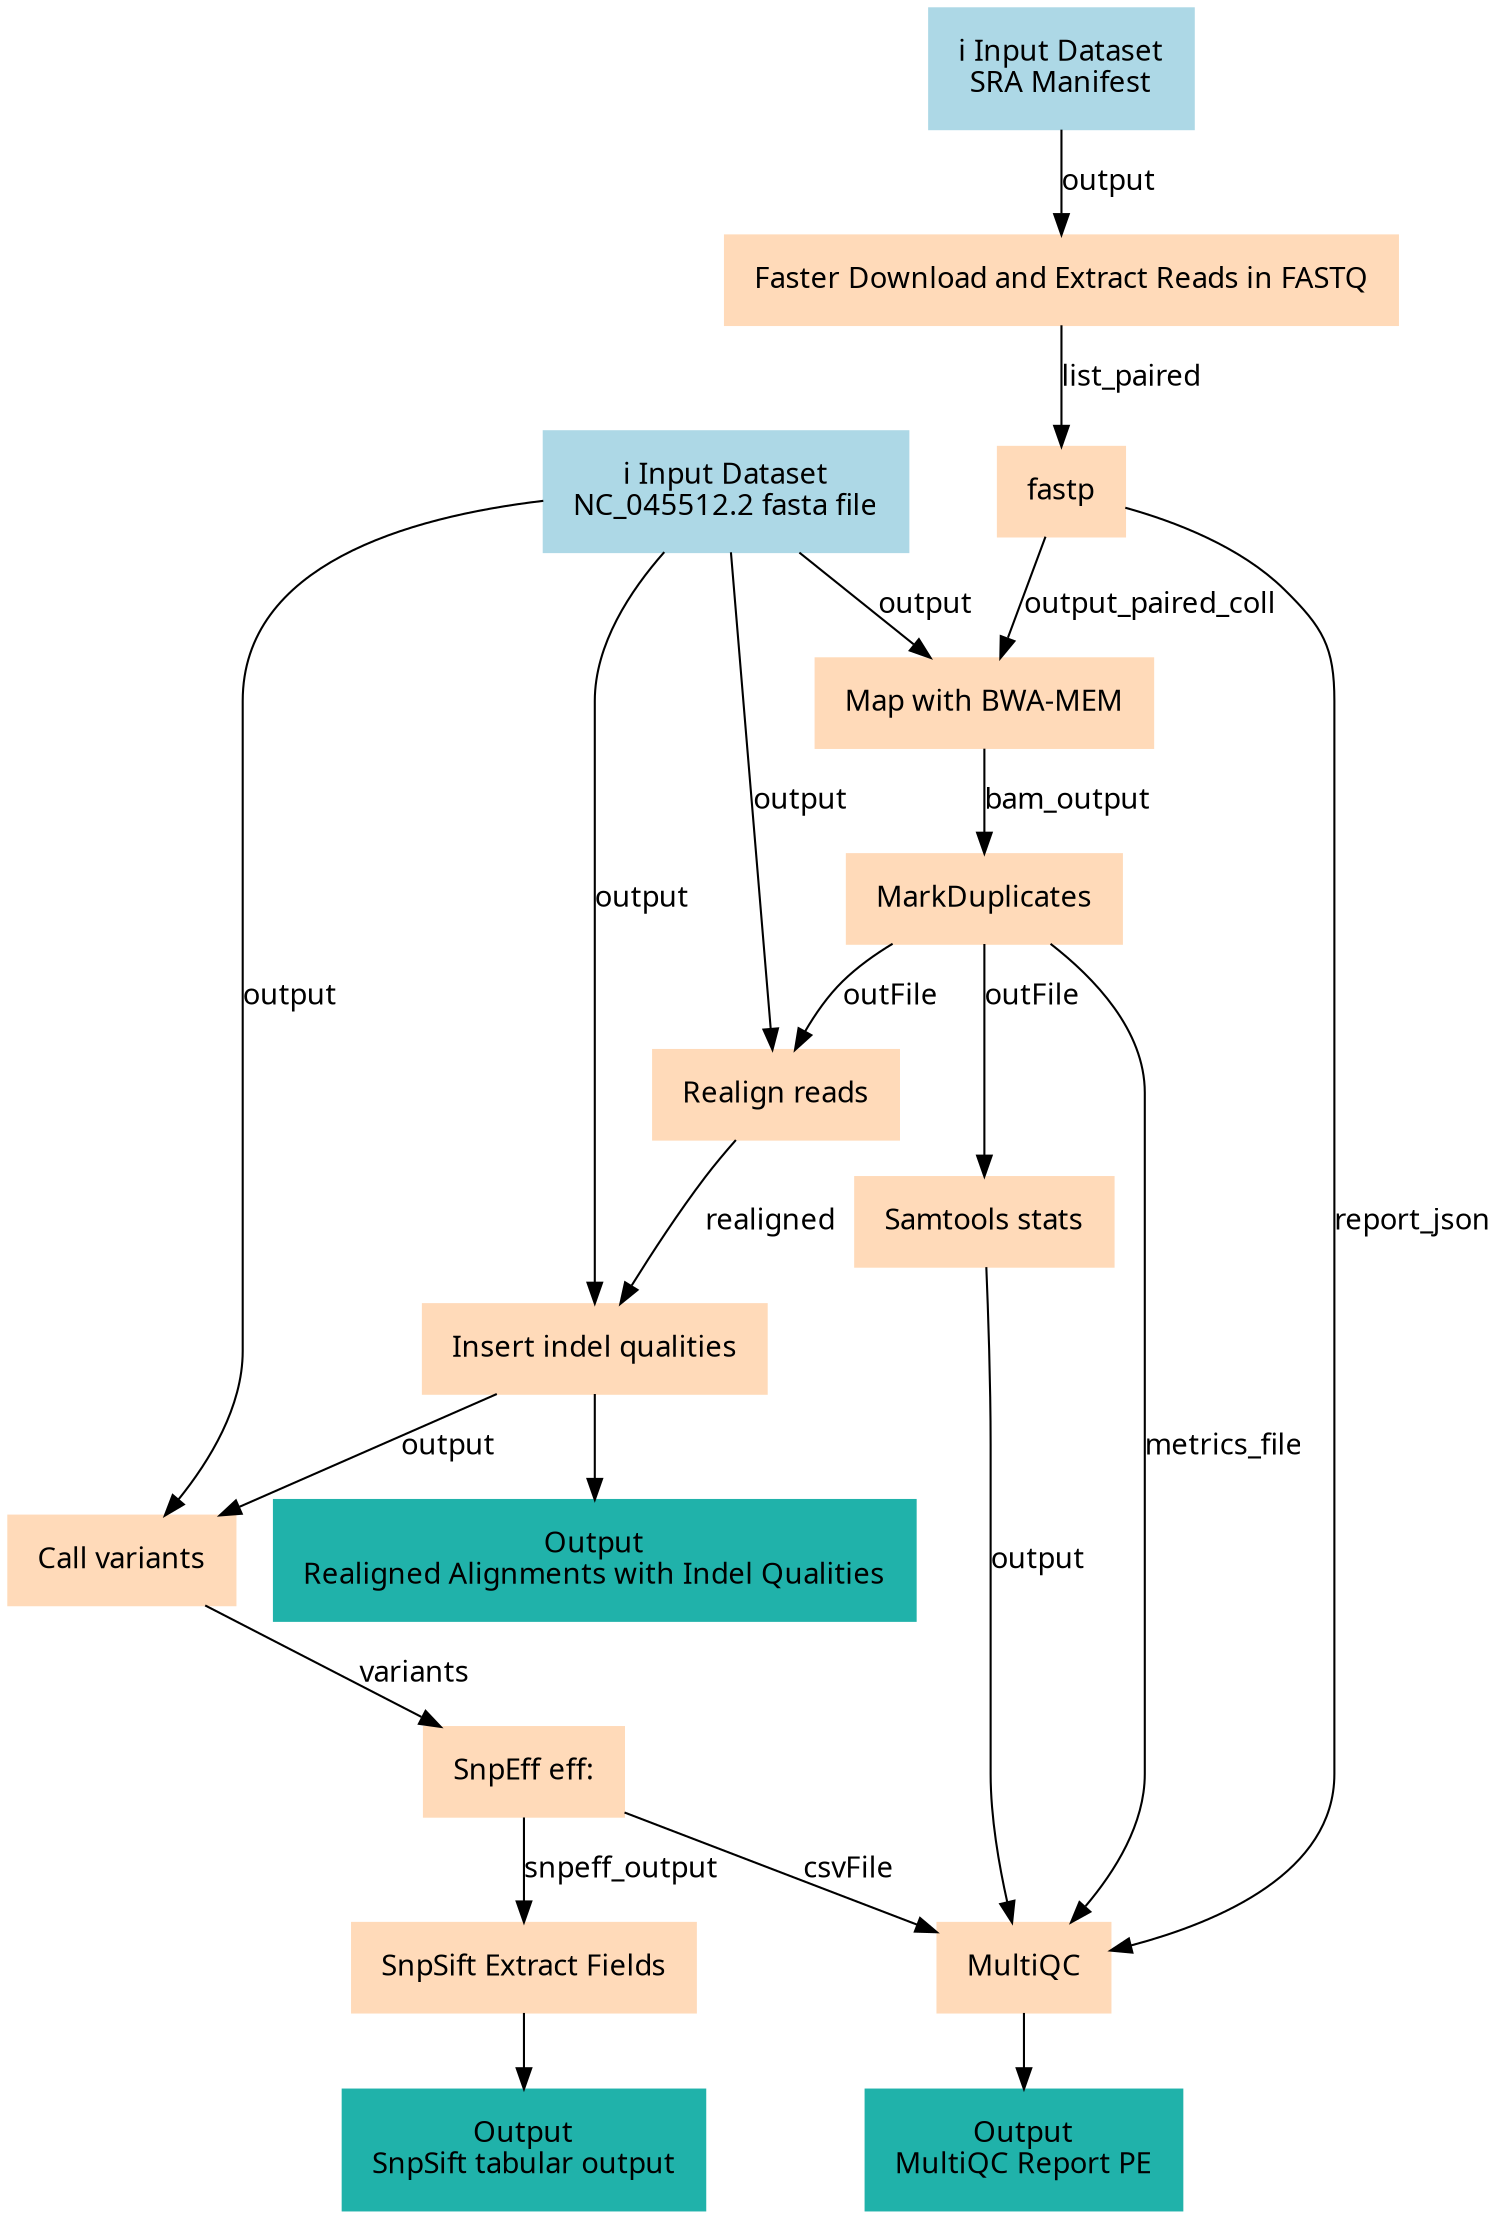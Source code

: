 digraph main {
  node [fontname="Atkinson Hyperlegible", shape=box, color=white,style=filled,color=peachpuff,margin="0.2,0.2"];
  edge [fontname="Atkinson Hyperlegible"];
  0[color=lightblue,label="ℹ️ Input Dataset\nNC_045512.2 fasta file"]
  1[color=lightblue,label="ℹ️ Input Dataset\nSRA Manifest"]
  2[label="Faster Download and Extract Reads in FASTQ"]
  1 -> 2 [label="output"]
  3[label="fastp"]
  2 -> 3 [label="list_paired"]
  4[label="Map with BWA-MEM"]
  3 -> 4 [label="output_paired_coll"]
  0 -> 4 [label="output"]
  5[label="MarkDuplicates"]
  4 -> 5 [label="bam_output"]
  6[label="Realign reads"]
  5 -> 6 [label="outFile"]
  0 -> 6 [label="output"]
  7[label="Samtools stats"]
  5 -> 7 [label="outFile"]
  8[label="Insert indel qualities"]
  6 -> 8 [label="realigned"]
  0 -> 8 [label="output"]
  k2ca7c89b999f41dc8037e54e25959a7e[color=lightseagreen,label="Output\nRealigned Alignments with Indel Qualities"]
  8 -> k2ca7c89b999f41dc8037e54e25959a7e
  9[label="Call variants"]
  8 -> 9 [label="output"]
  0 -> 9 [label="output"]
  10[label="SnpEff eff:"]
  9 -> 10 [label="variants"]
  11[label="SnpSift Extract Fields"]
  10 -> 11 [label="snpeff_output"]
  k06259137eaa5404a923c70ee5f1d89d4[color=lightseagreen,label="Output\nSnpSift tabular output"]
  11 -> k06259137eaa5404a923c70ee5f1d89d4
  12[label="MultiQC"]
  3 -> 12 [label="report_json"]
  7 -> 12 [label="output"]
  5 -> 12 [label="metrics_file"]
  10 -> 12 [label="csvFile"]
  k758ffde57ddd482a88b21504f8335488[color=lightseagreen,label="Output\nMultiQC Report PE"]
  12 -> k758ffde57ddd482a88b21504f8335488
}